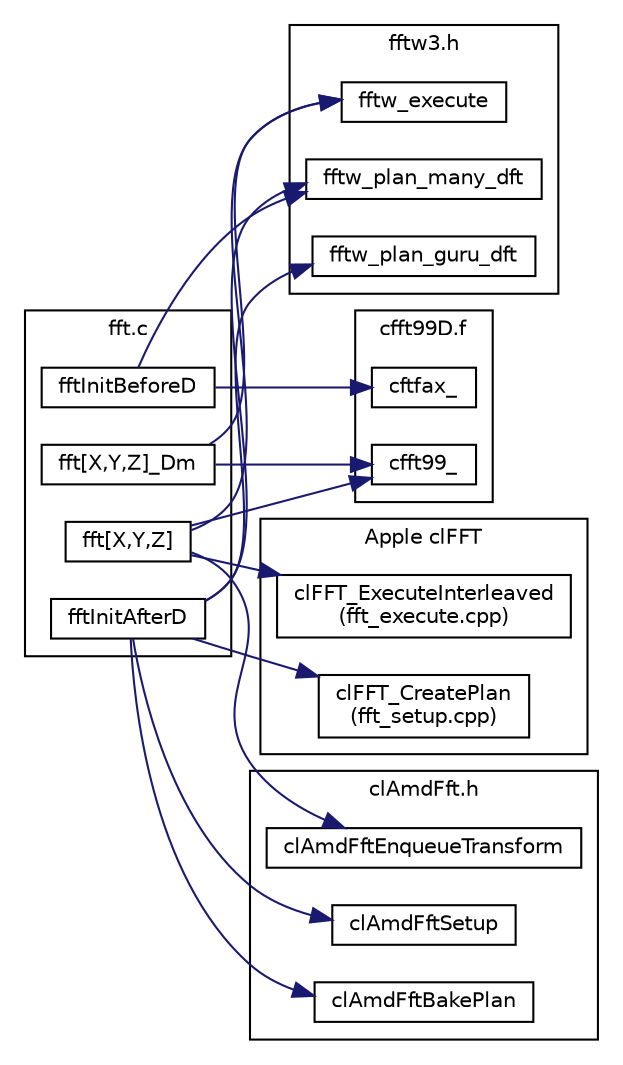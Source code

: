 digraph fft
{
	rankdir=LR
	edge [color=midnightblue]
	node [fontname=Helvetica,fontsize=10,shape=box,height=0.2,width=0.4]
	fontname=Helvetica
	fontsize=10
	ranksep=.35
	
	subgraph cluster_fft {
		fftInitBeforeD
		"fft[X,Y,Z]_Dm"
		fftInitAfterD
		"fft[X,Y,Z]"
		label = "fft.c"
	}
	subgraph cluster_fftw {
		fftw_plan_many_dft
		fftw_plan_guru_dft
		fftw_execute
		label = "fftw3.h"
	}
	subgraph cluster_cfft99 {
		cftfax_
		cfft99_
		label = "cfft99D.f"
	}
	subgraph cluster_apple {
		ApplePlan [label="clFFT_CreatePlan\n(fft_setup.cpp)"]
		AppleExec [label="clFFT_ExecuteInterleaved\n(fft_execute.cpp)"]
		label = "Apple clFFT"
	}
	subgraph cluster_clamd {
		clAmdFftSetup
		clAmdFftBakePlan
		clAmdFftEnqueueTransform
		label = "clAmdFft.h"
	}
	
	"fft[X,Y,Z]_Dm" -> cfft99_
	"fft[X,Y,Z]_Dm" -> fftw_execute
	"fft[X,Y,Z]" -> cfft99_
	"fft[X,Y,Z]" -> fftw_execute
	"fft[X,Y,Z]" -> clAmdFftEnqueueTransform
	"fft[X,Y,Z]" -> AppleExec
	fftInitBeforeD -> fftw_plan_many_dft
	fftInitBeforeD -> cftfax_
	fftInitAfterD -> fftw_plan_many_dft
	fftInitAfterD -> fftw_plan_guru_dft
	fftInitAfterD -> ApplePlan
	fftInitAfterD -> clAmdFftSetup
	fftInitAfterD -> clAmdFftBakePlan
}